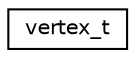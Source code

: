 digraph "Graphical Class Hierarchy"
{
 // LATEX_PDF_SIZE
  edge [fontname="Helvetica",fontsize="10",labelfontname="Helvetica",labelfontsize="10"];
  node [fontname="Helvetica",fontsize="10",shape=record];
  rankdir="LR";
  Node0 [label="vertex_t",height=0.2,width=0.4,color="black", fillcolor="white", style="filled",URL="$structvertex__t.html",tooltip=" "];
}
